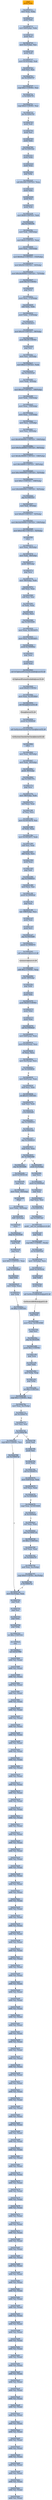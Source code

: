 digraph G {
node[shape=rectangle,style=filled,fillcolor=lightsteelblue,color=lightsteelblue]
bgcolor="transparent"
a0x1000471bpushl_ebp[label="start\npushl %ebp",color="lightgrey",fillcolor="orange"];
a0x1000471cmovl_esp_ebp[label="0x1000471c\nmovl %esp, %ebp"];
a0x1000471epushl_ebx[label="0x1000471e\npushl %ebx"];
a0x1000471fmovl_0x8ebp__ebx[label="0x1000471f\nmovl 0x8(%ebp), %ebx"];
a0x10004722pushl_esi[label="0x10004722\npushl %esi"];
a0x10004723movl_0xcebp__esi[label="0x10004723\nmovl 0xc(%ebp), %esi"];
a0x10004726pushl_edi[label="0x10004726\npushl %edi"];
a0x10004727movl_0x10ebp__edi[label="0x10004727\nmovl 0x10(%ebp), %edi"];
a0x1000472atestl_esi_esi[label="0x1000472a\ntestl %esi, %esi"];
a0x1000472cjne_0x10004737[label="0x1000472c\njne 0x10004737"];
a0x10004737cmpl_0x1UINT8_esi[label="0x10004737\ncmpl $0x1<UINT8>, %esi"];
a0x1000473aje_0x10004741[label="0x1000473a\nje 0x10004741"];
a0x1000473ccmpl_0x2UINT8_esi[label="0x1000473c\ncmpl $0x2<UINT8>, %esi"];
a0x1000473fjne_0x10004763[label="0x1000473f\njne 0x10004763"];
a0x10004763pushl_edi[label="0x10004763\npushl %edi"];
a0x10004764pushl_esi[label="0x10004764\npushl %esi"];
a0x10004765pushl_ebx[label="0x10004765\npushl %ebx"];
a0x10004766call_0x10001b2c[label="0x10004766\ncall 0x10001b2c"];
a0x10001b2cpushl_ebp[label="0x10001b2c\npushl %ebp"];
a0x10001b2dpushl_esp[label="0x10001b2d\npushl %esp"];
a0x10001b2epopl_ebp[label="0x10001b2e\npopl %ebp"];
a0x10001b2fsubl_0x3d4UINT32_esp[label="0x10001b2f\nsubl $0x3d4<UINT32>, %esp"];
a0x10001b35pushl_ebx[label="0x10001b35\npushl %ebx"];
a0x10001b36pushl_esi[label="0x10001b36\npushl %esi"];
a0x10001b37pushl_edi[label="0x10001b37\npushl %edi"];
a0x10001b38movl_0x8UINT32_edi[label="0x10001b38\nmovl $0x8<UINT32>, %edi"];
a0x10001b3djmp_0x100025fe[label="0x10001b3d\njmp 0x100025fe"];
a0x100025femovl_edi__148ebp_[label="0x100025fe\nmovl %edi, -148(%ebp)"];
a0x10002604movl_0x4UINT32_eax[label="0x10002604\nmovl $0x4<UINT32>, %eax"];
a0x10002609movl_eax__140ebp_[label="0x10002609\nmovl %eax, -140(%ebp)"];
a0x1000260fmovl_0x9ea2UINT32__152ebp_[label="0x1000260f\nmovl $0x9ea2<UINT32>, -152(%ebp)"];
a0x10002619movl_0x54UINT32__16ebp_[label="0x10002619\nmovl $0x54<UINT32>, -16(%ebp)"];
a0x10002620movl_0x2dc00000UINT32__72ebp_[label="0x10002620\nmovl $0x2dc00000<UINT32>, -72(%ebp)"];
a0x10002627pushl_0x10UINT8[label="0x10002627\npushl $0x10<UINT8>"];
a0x10002629popl_ecx[label="0x10002629\npopl %ecx"];
a0x1000262amovl_ecx__172ebp_[label="0x1000262a\nmovl %ecx, -172(%ebp)"];
a0x10002630subl_ebx_ebx[label="0x10002630\nsubl %ebx, %ebx"];
a0x10002632movl_ebx__116ebp_[label="0x10002632\nmovl %ebx, -116(%ebp)"];
a0x10002635jmp_0x1001627c[label="0x10002635\njmp 0x1001627c"];
a0x10003eb4movl_0x16UINT32__36ebp_[label="0x10003eb4\nmovl $0x16<UINT32>, -36(%ebp)"];
a0x10003ebbpushl_0x28UINT8[label="0x10003ebb\npushl $0x28<UINT8>"];
a0x10003ebdpopl_esi[label="0x10003ebd\npopl %esi"];
a0x10003ebemovl_esi__24ebp_[label="0x10003ebe\nmovl %esi, -24(%ebp)"];
a0x10003ec1movl_0x2UINT32_edx[label="0x10003ec1\nmovl $0x2<UINT32>, %edx"];
a0x10003ec6jmp_0x100161b0[label="0x10003ec6\njmp 0x100161b0"];
a0x10002d92movl_edx__4ebp_[label="0x10002d92\nmovl %edx, -4(%ebp)"];
a0x10002d95movl_0xcdUINT32__160ebp_[label="0x10002d95\nmovl $0xcd<UINT32>, -160(%ebp)"];
a0x10002d9fmovl_edx__144ebp_[label="0x10002d9f\nmovl %edx, -144(%ebp)"];
a0x10002da5movl_eax__156ebp_[label="0x10002da5\nmovl %eax, -156(%ebp)"];
a0x10002dabmovl_eax__124ebp_[label="0x10002dab\nmovl %eax, -124(%ebp)"];
a0x10002daemovl_ecx__12ebp_[label="0x10002dae\nmovl %ecx, -12(%ebp)"];
a0x10002db1movl_esi__20ebp_[label="0x10002db1\nmovl %esi, -20(%ebp)"];
a0x10002db4movl_0x46560000UINT32__164ebp_[label="0x10002db4\nmovl $0x46560000<UINT32>, -164(%ebp)"];
a0x10002dbemovl_0x5ecd0000UINT32__84ebp_[label="0x10002dbe\nmovl $0x5ecd0000<UINT32>, -84(%ebp)"];
a0x10002dc5movl_0x4bc90000UINT32__108ebp_[label="0x10002dc5\nmovl $0x4bc90000<UINT32>, -108(%ebp)"];
a0x10002dccmovl_0x3d090UINT32__28ebp_[label="0x10002dcc\nmovl $0x3d090<UINT32>, -28(%ebp)"];
a0x10002dd3movl_0x10640000UINT32__52ebp_[label="0x10002dd3\nmovl $0x10640000<UINT32>, -52(%ebp)"];
a0x10002ddamovl_0x1UINT32__168ebp_[label="0x10002dda\nmovl $0x1<UINT32>, -168(%ebp)"];
a0x10002de4movl_0x44f00000UINT32__92ebp_[label="0x10002de4\nmovl $0x44f00000<UINT32>, -92(%ebp)"];
a0x10002debjmp_0x10003557[label="0x10002deb\njmp 0x10003557"];
a0x10003557movl_edi__8ebp_[label="0x10003557\nmovl %edi, -8(%ebp)"];
a0x1000355amovl_0x20UINT32__32ebp_[label="0x1000355a\nmovl $0x20<UINT32>, -32(%ebp)"];
a0x10003561movl_0x5d250000UINT32__100ebp_[label="0x10003561\nmovl $0x5d250000<UINT32>, -100(%ebp)"];
a0x10003568movl_0x219bUINT32__52ebp_[label="0x10003568\nmovl $0x219b<UINT32>, -52(%ebp)"];
a0x1000356frdtsc_[label="0x1000356f\nrdtsc "];
a0x10003571movl_eax__80ebp_[label="0x10003571\nmovl %eax, -80(%ebp)"];
a0x10003574movl_edx__68ebp_[label="0x10003574\nmovl %edx, -68(%ebp)"];
a0x10003577pushl__68ebp_[label="0x10003577\npushl -68(%ebp)"];
a0x1000357apopl_ecx[label="0x1000357a\npopl %ecx"];
a0x1000357bmovl__80ebp__edx[label="0x1000357b\nmovl -80(%ebp), %edx"];
a0x1000357esubl_eax_eax[label="0x1000357e\nsubl %eax, %eax"];
a0x10003580subl_esi_esi[label="0x10003580\nsubl %esi, %esi"];
a0x10003582orl_edx_eax[label="0x10003582\norl %edx, %eax"];
a0x10003584orl_esi_ecx[label="0x10003584\norl %esi, %ecx"];
a0x10003586jmp_0x10016294[label="0x10003586\njmp 0x10016294"];
a0x10003930movl_eax_0x10016478[label="0x10003930\nmovl %eax, 0x10016478"];
a0x10003935movl_ecx_0x1001647c[label="0x10003935\nmovl %ecx, 0x1001647c"];
a0x1000393bpushl_0x100060ec[label="0x1000393b\npushl 0x100060ec"];
a0x10003941popl_eax[label="0x10003941\npopl %eax"];
a0x10003942pushl_eax[label="0x10003942\npushl %eax"];
a0x10003943call_IsClipboardFormatAvailable_user32_dll[label="0x10003943\ncall IsClipboardFormatAvailable@user32.dll"];
IsClipboardFormatAvailable_user32_dll[label="IsClipboardFormatAvailable@user32.dll",color="lightgrey",fillcolor="lightgrey"];
a0x10003949pushl_0x65UINT8[label="0x10003949\npushl $0x65<UINT8>"];
a0x1000394bmovl_eax_0x100166e0[label="0x1000394b\nmovl %eax, 0x100166e0"];
a0x10003950call_Sleep_kernel32_dll[label="0x10003950\ncall Sleep@kernel32.dll"];
Sleep_kernel32_dll[label="Sleep@kernel32.dll",color="lightgrey",fillcolor="lightgrey"];
a0x10003956pushl_0x10006040[label="0x10003956\npushl 0x10006040"];
a0x1000395ccall_GetSystemTimeAsFileTime_kernel32_dll[label="0x1000395c\ncall GetSystemTimeAsFileTime@kernel32.dll"];
GetSystemTimeAsFileTime_kernel32_dll[label="GetSystemTimeAsFileTime@kernel32.dll",color="lightgrey",fillcolor="lightgrey"];
a0x10003962rdtsc_[label="0x10003962\nrdtsc "];
a0x10003964movl_eax__68ebp_[label="0x10003964\nmovl %eax, -68(%ebp)"];
a0x10003967movl_edx__80ebp_[label="0x10003967\nmovl %edx, -80(%ebp)"];
a0x1000396apushl__80ebp_[label="0x1000396a\npushl -80(%ebp)"];
a0x1000396djmp_0x1000137a[label="0x1000396d\njmp 0x1000137a"];
a0x1000137apopl_ecx[label="0x1000137a\npopl %ecx"];
a0x1000137bmovl__68ebp__edx[label="0x1000137b\nmovl -68(%ebp), %edx"];
a0x1000137exorl_eax_eax[label="0x1000137e\nxorl %eax, %eax"];
a0x10001380orl_esi_ecx[label="0x10001380\norl %esi, %ecx"];
a0x10001382movl_0x10016478_esi[label="0x10001382\nmovl 0x10016478, %esi"];
a0x10001388orl_edx_eax[label="0x10001388\norl %edx, %eax"];
a0x1000138amovl_0x1001647c_edx[label="0x1000138a\nmovl 0x1001647c, %edx"];
a0x10001390subl_esi_eax[label="0x10001390\nsubl %esi, %eax"];
a0x10001392sbbl_edx_ecx[label="0x10001392\nsbbl %edx, %ecx"];
a0x10001394pushl_eax[label="0x10001394\npushl %eax"];
a0x10001395popl_edi[label="0x10001395\npopl %edi"];
a0x10001396jmp_0x10006010[label="0x10001396\njmp 0x10006010"];
a0x10001c96movl_ecx_esi[label="0x10001c96\nmovl %ecx, %esi"];
a0x10001c98pushl_0x100060a4[label="0x10001c98\npushl 0x100060a4"];
a0x10001c9epopl_eax[label="0x10001c9e\npopl %eax"];
a0x10001c9fleal__508ebp__ecx[label="0x10001c9f\nleal -508(%ebp), %ecx"];
a0x10001ca5pushl_eax[label="0x10001ca5\npushl %eax"];
a0x10001ca6pushl_ecx[label="0x10001ca6\npushl %ecx"];
a0x10001ca7jmp_0x10016260[label="0x10001ca7\njmp 0x10016260"];
a0x1000225cpushl_0x10006074[label="0x1000225c\npushl 0x10006074"];
a0x10002262call_memmove_msvcrt_dll[label="0x10002262\ncall memmove@msvcrt.dll"];
memmove_msvcrt_dll[label="memmove@msvcrt.dll",color="lightgrey",fillcolor="lightgrey"];
a0x10002268addl_0xcUINT8_esp[label="0x10002268\naddl $0xc<UINT8>, %esp"];
a0x1000226bpushl__28ebp_[label="0x1000226b\npushl -28(%ebp)"];
a0x1000226epopl_edx[label="0x1000226e\npopl %edx"];
a0x1000226fpushl_ebx[label="0x1000226f\npushl %ebx"];
a0x10002270pushl_0x65UINT8[label="0x10002270\npushl $0x65<UINT8>"];
a0x10002272pushl_ebx[label="0x10002272\npushl %ebx"];
a0x10002273pushl_edx[label="0x10002273\npushl %edx"];
a0x10002274call_0x10004620[label="0x10002274\ncall 0x10004620"];
a0x10004620movl_0x8esp__eax[label="0x10004620\nmovl 0x8(%esp), %eax"];
a0x10004624movl_0x10esp__ecx[label="0x10004624\nmovl 0x10(%esp), %ecx"];
a0x10004628orl_eax_ecx[label="0x10004628\norl %eax, %ecx"];
a0x1000462amovl_0xcesp__ecx[label="0x1000462a\nmovl 0xc(%esp), %ecx"];
a0x1000462ejne_0x10004639[label="0x1000462e\njne 0x10004639"];
a0x10004630movl_0x4esp__eax[label="0x10004630\nmovl 0x4(%esp), %eax"];
a0x10004634mull_ecx_eax[label="0x10004634\nmull %ecx, %eax"];
a0x10004636ret_0x10UINT16[label="0x10004636\nret $0x10<UINT16>"];
a0x10002279cmpl_esi_edx[label="0x10002279\ncmpl %esi, %edx"];
a0x1000227bjl_0x10002499[label="0x1000227b\njl 0x10002499"];
a0x10002281jmp_0x10006014[label="0x10002281\njmp 0x10006014"];
a0x10001501jg_0x10003e8e[label="0x10001501\njg 0x10003e8e"];
a0x10001507jmp_0x10006018[label="0x10001507\njmp 0x10006018"];
a0x10001813cmpl_edi_eax[label="0x10001813\ncmpl %edi, %eax"];
a0x10001815jbe_0x10002499[label="0x10001815\njbe 0x10002499"];
a0x1000181bjmp_0x10016284[label="0x1000181b\njmp 0x10016284"];
a0x10002499pushl_0xcebp_[label="0x10002499\npushl 0xc(%ebp)"];
a0x1000249cpopl_ecx[label="0x1000249c\npopl %ecx"];
a0x1000249dpushl_0x100060a8[label="0x1000249d\npushl 0x100060a8"];
a0x100024a3popl_eax[label="0x100024a3\npopl %eax"];
a0x100024a4cmpl_eax_ecx[label="0x100024a4\ncmpl %eax, %ecx"];
a0x100024a6je_0x10001d7b[label="0x100024a6\nje 0x10001d7b"];
a0x100024acjmp_0x10001ab1[label="0x100024ac\njmp 0x10001ab1"];
a0x10001ab1pushl___mb_cur_max_msvcrt_dll[label="0x10001ab1\npushl __mb_cur_max@msvcrt.dll"];
a0x10001ab7popl_edx[label="0x10001ab7\npopl %edx"];
a0x10001ab8cmpl_0x1UINT8_edx_[label="0x10001ab8\ncmpl $0x1<UINT8>, (%edx)"];
a0x10001abbjle_0x100033a4[label="0x10001abb\njle 0x100033a4"];
a0x100033a4movl__32ebp__ecx[label="0x100033a4\nmovl -32(%ebp), %ecx"];
a0x100033a7pushl_0x1001614c[label="0x100033a7\npushl 0x1001614c"];
a0x100033adpopl_edx[label="0x100033ad\npopl %edx"];
a0x100033aepushl_edx[label="0x100033ae\npushl %edx"];
a0x100033afcall_GetStretchBltMode_gdi32_dll[label="0x100033af\ncall GetStretchBltMode@gdi32.dll"];
GetStretchBltMode_gdi32_dll[label="GetStretchBltMode@gdi32.dll",color="lightgrey",fillcolor="lightgrey"];
a0x100033b5popl_edi[label="0x100033b5\npopl %edi"];
a0x100033b6movl_eax_0x10016580[label="0x100033b6\nmovl %eax, 0x10016580"];
a0x100033bbpopl_esi[label="0x100033bb\npopl %esi"];
a0x100033bcjmp_0x10016304[label="0x100033bc\njmp 0x10016304"];
a0x10001e06pushl_0x1UINT8[label="0x10001e06\npushl $0x1<UINT8>"];
a0x10001e08popl_eax[label="0x10001e08\npopl %eax"];
a0x10001e09popl_ebx[label="0x10001e09\npopl %ebx"];
a0x10001e0amovl_ebp_esp[label="0x10001e0a\nmovl %ebp, %esp"];
a0x10001e0cpopl_ebp[label="0x10001e0c\npopl %ebp"];
a0x10001e0dret_0xcUINT16[label="0x10001e0d\nret $0xc<UINT16>"];
a0x1000476bcmpl_0x1UINT8_esi[label="0x1000476b\ncmpl $0x1<UINT8>, %esi"];
a0x1000476emovl_eax_0xcebp_[label="0x1000476e\nmovl %eax, 0xc(%ebp)"];
a0x10004771jne_0x1000477f[label="0x10004771\njne 0x1000477f"];
a0x1000477ftestl_esi_esi[label="0x1000477f\ntestl %esi, %esi"];
a0x10004781je_0x10004788[label="0x10004781\nje 0x10004788"];
a0x10004783cmpl_0x3UINT8_esi[label="0x10004783\ncmpl $0x3<UINT8>, %esi"];
a0x10004786jne_0x100047ae[label="0x10004786\njne 0x100047ae"];
a0x100047aemovl_0xcebp__eax[label="0x100047ae\nmovl 0xc(%ebp), %eax"];
a0x100047b1popl_edi[label="0x100047b1\npopl %edi"];
a0x100047b2popl_esi[label="0x100047b2\npopl %esi"];
a0x100047b3popl_ebx[label="0x100047b3\npopl %ebx"];
a0x100047b4popl_ebp[label="0x100047b4\npopl %ebp"];
a0x100047b5ret_0xcUINT16[label="0x100047b5\nret $0xc<UINT16>"];
a0x7c8000c0nop_[label="0x7c8000c0\nnop "];
a0x7c8000c1call_0x63d7f9f4[label="0x7c8000c1\ncall 0x63d7f9f4"];
a0x63d7f9f4addb_al_eax_[label="0x63d7f9f4\naddb %al, (%eax)"];
a0x63d7f9f6addb_al_eax_[label="0x63d7f9f6\naddb %al, (%eax)"];
a0x63d7f9f8addb_al_eax_[label="0x63d7f9f8\naddb %al, (%eax)"];
a0x63d7f9faaddb_al_eax_[label="0x63d7f9fa\naddb %al, (%eax)"];
a0x63d7f9fcaddb_al_eax_[label="0x63d7f9fc\naddb %al, (%eax)"];
a0x63d7f9feaddb_al_eax_[label="0x63d7f9fe\naddb %al, (%eax)"];
a0x63d7fa00addb_al_eax_[label="0x63d7fa00\naddb %al, (%eax)"];
a0x63d7fa02addb_al_eax_[label="0x63d7fa02\naddb %al, (%eax)"];
a0x63d7fa04addb_al_eax_[label="0x63d7fa04\naddb %al, (%eax)"];
a0x63d7fa06addb_al_eax_[label="0x63d7fa06\naddb %al, (%eax)"];
a0x63d7fa08addb_al_eax_[label="0x63d7fa08\naddb %al, (%eax)"];
a0x63d7fa0aaddb_al_eax_[label="0x63d7fa0a\naddb %al, (%eax)"];
a0x63d7fa0caddb_al_eax_[label="0x63d7fa0c\naddb %al, (%eax)"];
a0x63d7fa0eaddb_al_eax_[label="0x63d7fa0e\naddb %al, (%eax)"];
a0x63d7fa10addb_al_eax_[label="0x63d7fa10\naddb %al, (%eax)"];
a0x63d7fa12addb_al_eax_[label="0x63d7fa12\naddb %al, (%eax)"];
a0x63d7fa14addb_al_eax_[label="0x63d7fa14\naddb %al, (%eax)"];
a0x63d7fa16addb_al_eax_[label="0x63d7fa16\naddb %al, (%eax)"];
a0x63d7fa18addb_al_eax_[label="0x63d7fa18\naddb %al, (%eax)"];
a0x63d7fa1aaddb_al_eax_[label="0x63d7fa1a\naddb %al, (%eax)"];
a0x63d7fa1caddb_al_eax_[label="0x63d7fa1c\naddb %al, (%eax)"];
a0x63d7fa1eaddb_al_eax_[label="0x63d7fa1e\naddb %al, (%eax)"];
a0x63d7fa20addb_al_eax_[label="0x63d7fa20\naddb %al, (%eax)"];
a0x63d7fa22addb_al_eax_[label="0x63d7fa22\naddb %al, (%eax)"];
a0x63d7fa24addb_al_eax_[label="0x63d7fa24\naddb %al, (%eax)"];
a0x63d7fa26addb_al_eax_[label="0x63d7fa26\naddb %al, (%eax)"];
a0x63d7fa28addb_al_eax_[label="0x63d7fa28\naddb %al, (%eax)"];
a0x63d7fa2aaddb_al_eax_[label="0x63d7fa2a\naddb %al, (%eax)"];
a0x63d7fa2caddb_al_eax_[label="0x63d7fa2c\naddb %al, (%eax)"];
a0x63d7fa2eaddb_al_eax_[label="0x63d7fa2e\naddb %al, (%eax)"];
a0x63d7fa30addb_al_eax_[label="0x63d7fa30\naddb %al, (%eax)"];
a0x63d7fa32addb_al_eax_[label="0x63d7fa32\naddb %al, (%eax)"];
a0x63d7fa34addb_al_eax_[label="0x63d7fa34\naddb %al, (%eax)"];
a0x63d7fa36addb_al_eax_[label="0x63d7fa36\naddb %al, (%eax)"];
a0x63d7fa38addb_al_eax_[label="0x63d7fa38\naddb %al, (%eax)"];
a0x63d7fa3aaddb_al_eax_[label="0x63d7fa3a\naddb %al, (%eax)"];
a0x63d7fa3caddb_al_eax_[label="0x63d7fa3c\naddb %al, (%eax)"];
a0x63d7fa3eaddb_al_eax_[label="0x63d7fa3e\naddb %al, (%eax)"];
a0x63d7fa40addb_al_eax_[label="0x63d7fa40\naddb %al, (%eax)"];
a0x63d7fa42addb_al_eax_[label="0x63d7fa42\naddb %al, (%eax)"];
a0x63d7fa44addb_al_eax_[label="0x63d7fa44\naddb %al, (%eax)"];
a0x63d7fa46addb_al_eax_[label="0x63d7fa46\naddb %al, (%eax)"];
a0x63d7fa48addb_al_eax_[label="0x63d7fa48\naddb %al, (%eax)"];
a0x63d7fa4aaddb_al_eax_[label="0x63d7fa4a\naddb %al, (%eax)"];
a0x63d7fa4caddb_al_eax_[label="0x63d7fa4c\naddb %al, (%eax)"];
a0x63d7fa4eaddb_al_eax_[label="0x63d7fa4e\naddb %al, (%eax)"];
a0x63d7fa50addb_al_eax_[label="0x63d7fa50\naddb %al, (%eax)"];
a0x63d7fa52addb_al_eax_[label="0x63d7fa52\naddb %al, (%eax)"];
a0x63d7fa54addb_al_eax_[label="0x63d7fa54\naddb %al, (%eax)"];
a0x63d7fa56addb_al_eax_[label="0x63d7fa56\naddb %al, (%eax)"];
a0x63d7fa58addb_al_eax_[label="0x63d7fa58\naddb %al, (%eax)"];
a0x63d7fa5aaddb_al_eax_[label="0x63d7fa5a\naddb %al, (%eax)"];
a0x63d7fa5caddb_al_eax_[label="0x63d7fa5c\naddb %al, (%eax)"];
a0x63d7fa5eaddb_al_eax_[label="0x63d7fa5e\naddb %al, (%eax)"];
a0x63d7fa60addb_al_eax_[label="0x63d7fa60\naddb %al, (%eax)"];
a0x63d7fa62addb_al_eax_[label="0x63d7fa62\naddb %al, (%eax)"];
a0x63d7fa64addb_al_eax_[label="0x63d7fa64\naddb %al, (%eax)"];
a0x63d7fa66addb_al_eax_[label="0x63d7fa66\naddb %al, (%eax)"];
a0x63d7fa68addb_al_eax_[label="0x63d7fa68\naddb %al, (%eax)"];
a0x63d7fa6aaddb_al_eax_[label="0x63d7fa6a\naddb %al, (%eax)"];
a0x63d7fa6caddb_al_eax_[label="0x63d7fa6c\naddb %al, (%eax)"];
a0x63d7fa6eaddb_al_eax_[label="0x63d7fa6e\naddb %al, (%eax)"];
a0x63d7fa70addb_al_eax_[label="0x63d7fa70\naddb %al, (%eax)"];
a0x63d7fa72addb_al_eax_[label="0x63d7fa72\naddb %al, (%eax)"];
a0x63d7fa74addb_al_eax_[label="0x63d7fa74\naddb %al, (%eax)"];
a0x63d7fa76addb_al_eax_[label="0x63d7fa76\naddb %al, (%eax)"];
a0x63d7fa78addb_al_eax_[label="0x63d7fa78\naddb %al, (%eax)"];
a0x63d7fa7aaddb_al_eax_[label="0x63d7fa7a\naddb %al, (%eax)"];
a0x63d7fa7caddb_al_eax_[label="0x63d7fa7c\naddb %al, (%eax)"];
a0x63d7fa7eaddb_al_eax_[label="0x63d7fa7e\naddb %al, (%eax)"];
a0x63d7fa80addb_al_eax_[label="0x63d7fa80\naddb %al, (%eax)"];
a0x63d7fa82addb_al_eax_[label="0x63d7fa82\naddb %al, (%eax)"];
a0x63d7fa84addb_al_eax_[label="0x63d7fa84\naddb %al, (%eax)"];
a0x63d7fa86addb_al_eax_[label="0x63d7fa86\naddb %al, (%eax)"];
a0x63d7fa88addb_al_eax_[label="0x63d7fa88\naddb %al, (%eax)"];
a0x63d7fa8aaddb_al_eax_[label="0x63d7fa8a\naddb %al, (%eax)"];
a0x63d7fa8caddb_al_eax_[label="0x63d7fa8c\naddb %al, (%eax)"];
a0x63d7fa8eaddb_al_eax_[label="0x63d7fa8e\naddb %al, (%eax)"];
a0x63d7fa90addb_al_eax_[label="0x63d7fa90\naddb %al, (%eax)"];
a0x63d7fa92addb_al_eax_[label="0x63d7fa92\naddb %al, (%eax)"];
a0x63d7fa94addb_al_eax_[label="0x63d7fa94\naddb %al, (%eax)"];
a0x63d7fa96addb_al_eax_[label="0x63d7fa96\naddb %al, (%eax)"];
a0x63d7fa98addb_al_eax_[label="0x63d7fa98\naddb %al, (%eax)"];
a0x63d7fa9aaddb_al_eax_[label="0x63d7fa9a\naddb %al, (%eax)"];
a0x63d7fa9caddb_al_eax_[label="0x63d7fa9c\naddb %al, (%eax)"];
a0x63d7fa9eaddb_al_eax_[label="0x63d7fa9e\naddb %al, (%eax)"];
a0x63d7faa0addb_al_eax_[label="0x63d7faa0\naddb %al, (%eax)"];
a0x63d7faa2addb_al_eax_[label="0x63d7faa2\naddb %al, (%eax)"];
a0x63d7faa4addb_al_eax_[label="0x63d7faa4\naddb %al, (%eax)"];
a0x63d7faa6addb_al_eax_[label="0x63d7faa6\naddb %al, (%eax)"];
a0x63d7faa8addb_al_eax_[label="0x63d7faa8\naddb %al, (%eax)"];
a0x63d7faaaaddb_al_eax_[label="0x63d7faaa\naddb %al, (%eax)"];
a0x63d7faacaddb_al_eax_[label="0x63d7faac\naddb %al, (%eax)"];
a0x63d7faaeaddb_al_eax_[label="0x63d7faae\naddb %al, (%eax)"];
a0x63d7fab0addb_al_eax_[label="0x63d7fab0\naddb %al, (%eax)"];
a0x63d7fab2addb_al_eax_[label="0x63d7fab2\naddb %al, (%eax)"];
a0x63d7fab4addb_al_eax_[label="0x63d7fab4\naddb %al, (%eax)"];
a0x63d7fab6addb_al_eax_[label="0x63d7fab6\naddb %al, (%eax)"];
a0x63d7fab8addb_al_eax_[label="0x63d7fab8\naddb %al, (%eax)"];
a0x63d7fabaaddb_al_eax_[label="0x63d7faba\naddb %al, (%eax)"];
a0x63d7fabcaddb_al_eax_[label="0x63d7fabc\naddb %al, (%eax)"];
a0x63d7fabeaddb_al_eax_[label="0x63d7fabe\naddb %al, (%eax)"];
a0x10003e8epushl_0x10016118[label="0x10003e8e\npushl 0x10016118"];
a0x10003e94popl_eax[label="0x10003e94\npopl %eax"];
a0x10003e95movl_eax__64ebp_[label="0x10003e95\nmovl %eax, -64(%ebp)"];
a0x10003e98fldlg2_[label="0x10003e98\nfldlg2 "];
a0x10003e9amovl_ebx__60ebp_[label="0x10003e9a\nmovl %ebx, -60(%ebp)"];
a0x10003e9dfildll__64ebp_[label="0x10003e9d\nfildll -64(%ebp)"];
a0x10003ea0fyl2x_[label="0x10003ea0\nfyl2x "];
a0x10003ea2fstpl_0x100165d0[label="0x10003ea2\nfstpl 0x100165d0"];
a0x10003ea8popl_edi[label="0x10003ea8\npopl %edi"];
a0x10003ea9popl_esi[label="0x10003ea9\npopl %esi"];
a0x10003eaamovl_0x1UINT32_eax[label="0x10003eaa\nmovl $0x1<UINT32>, %eax"];
a0x10003eafjmp_0x100020c8[label="0x10003eaf\njmp 0x100020c8"];
a0x100020c8popl_ebx[label="0x100020c8\npopl %ebx"];
a0x100020c9movl_ebp_esp[label="0x100020c9\nmovl %ebp, %esp"];
a0x100020cbpopl_ebp[label="0x100020cb\npopl %ebp"];
a0x100020ccret_0xcUINT16[label="0x100020cc\nret $0xc<UINT16>"];
a0x10004788pushl_edi[label="0x10004788\npushl %edi"];
a0x10004789pushl_esi[label="0x10004789\npushl %esi"];
a0x1000478apushl_ebx[label="0x1000478a\npushl %ebx"];
a0x1000478bcall_0x10004670[label="0x1000478b\ncall 0x10004670"];
a0x10004670movl_0x8esp__eax[label="0x10004670\nmovl 0x8(%esp), %eax"];
a0x10004674testl_eax_eax[label="0x10004674\ntestl %eax, %eax"];
a0x10004676jne_0x10004686[label="0x10004676\njne 0x10004686"];
a0x10004678cmpl_eax_0x10016468[label="0x10004678\ncmpl %eax, 0x10016468"];
a0x1000467ejle_0x100046ae[label="0x1000467e\njle 0x100046ae"];
a0x100046aexorl_eax_eax[label="0x100046ae\nxorl %eax, %eax"];
a0x100046b0jmp_0x10004718[label="0x100046b0\njmp 0x10004718"];
a0x10004718ret_0xcUINT16[label="0x10004718\nret $0xc<UINT16>"];
a0x10004790testl_eax_eax[label="0x10004790\ntestl %eax, %eax"];
a0x10004792jne_0x10004797[label="0x10004792\njne 0x10004797"];
a0x10004794andl_eax_0xcebp_[label="0x10004794\nandl %eax, 0xc(%ebp)"];
a0x10004797cmpl_0x0UINT8_0xcebp_[label="0x10004797\ncmpl $0x0<UINT8>, 0xc(%ebp)"];
a0x1000479bje_0x100047ae[label="0x1000479b\nje 0x100047ae"];
a0x1000471bpushl_ebp -> a0x1000471cmovl_esp_ebp [color="#000000"];
a0x1000471cmovl_esp_ebp -> a0x1000471epushl_ebx [color="#000000"];
a0x1000471epushl_ebx -> a0x1000471fmovl_0x8ebp__ebx [color="#000000"];
a0x1000471fmovl_0x8ebp__ebx -> a0x10004722pushl_esi [color="#000000"];
a0x10004722pushl_esi -> a0x10004723movl_0xcebp__esi [color="#000000"];
a0x10004723movl_0xcebp__esi -> a0x10004726pushl_edi [color="#000000"];
a0x10004726pushl_edi -> a0x10004727movl_0x10ebp__edi [color="#000000"];
a0x10004727movl_0x10ebp__edi -> a0x1000472atestl_esi_esi [color="#000000"];
a0x1000472atestl_esi_esi -> a0x1000472cjne_0x10004737 [color="#000000"];
a0x1000472cjne_0x10004737 -> a0x10004737cmpl_0x1UINT8_esi [color="#000000",label="T"];
a0x10004737cmpl_0x1UINT8_esi -> a0x1000473aje_0x10004741 [color="#000000"];
a0x1000473aje_0x10004741 -> a0x1000473ccmpl_0x2UINT8_esi [color="#000000",label="F"];
a0x1000473ccmpl_0x2UINT8_esi -> a0x1000473fjne_0x10004763 [color="#000000"];
a0x1000473fjne_0x10004763 -> a0x10004763pushl_edi [color="#000000",label="T"];
a0x10004763pushl_edi -> a0x10004764pushl_esi [color="#000000"];
a0x10004764pushl_esi -> a0x10004765pushl_ebx [color="#000000"];
a0x10004765pushl_ebx -> a0x10004766call_0x10001b2c [color="#000000"];
a0x10004766call_0x10001b2c -> a0x10001b2cpushl_ebp [color="#000000"];
a0x10001b2cpushl_ebp -> a0x10001b2dpushl_esp [color="#000000"];
a0x10001b2dpushl_esp -> a0x10001b2epopl_ebp [color="#000000"];
a0x10001b2epopl_ebp -> a0x10001b2fsubl_0x3d4UINT32_esp [color="#000000"];
a0x10001b2fsubl_0x3d4UINT32_esp -> a0x10001b35pushl_ebx [color="#000000"];
a0x10001b35pushl_ebx -> a0x10001b36pushl_esi [color="#000000"];
a0x10001b36pushl_esi -> a0x10001b37pushl_edi [color="#000000"];
a0x10001b37pushl_edi -> a0x10001b38movl_0x8UINT32_edi [color="#000000"];
a0x10001b38movl_0x8UINT32_edi -> a0x10001b3djmp_0x100025fe [color="#000000"];
a0x10001b3djmp_0x100025fe -> a0x100025femovl_edi__148ebp_ [color="#000000"];
a0x100025femovl_edi__148ebp_ -> a0x10002604movl_0x4UINT32_eax [color="#000000"];
a0x10002604movl_0x4UINT32_eax -> a0x10002609movl_eax__140ebp_ [color="#000000"];
a0x10002609movl_eax__140ebp_ -> a0x1000260fmovl_0x9ea2UINT32__152ebp_ [color="#000000"];
a0x1000260fmovl_0x9ea2UINT32__152ebp_ -> a0x10002619movl_0x54UINT32__16ebp_ [color="#000000"];
a0x10002619movl_0x54UINT32__16ebp_ -> a0x10002620movl_0x2dc00000UINT32__72ebp_ [color="#000000"];
a0x10002620movl_0x2dc00000UINT32__72ebp_ -> a0x10002627pushl_0x10UINT8 [color="#000000"];
a0x10002627pushl_0x10UINT8 -> a0x10002629popl_ecx [color="#000000"];
a0x10002629popl_ecx -> a0x1000262amovl_ecx__172ebp_ [color="#000000"];
a0x1000262amovl_ecx__172ebp_ -> a0x10002630subl_ebx_ebx [color="#000000"];
a0x10002630subl_ebx_ebx -> a0x10002632movl_ebx__116ebp_ [color="#000000"];
a0x10002632movl_ebx__116ebp_ -> a0x10002635jmp_0x1001627c [color="#000000"];
a0x10002635jmp_0x1001627c -> a0x10003eb4movl_0x16UINT32__36ebp_ [color="#000000"];
a0x10003eb4movl_0x16UINT32__36ebp_ -> a0x10003ebbpushl_0x28UINT8 [color="#000000"];
a0x10003ebbpushl_0x28UINT8 -> a0x10003ebdpopl_esi [color="#000000"];
a0x10003ebdpopl_esi -> a0x10003ebemovl_esi__24ebp_ [color="#000000"];
a0x10003ebemovl_esi__24ebp_ -> a0x10003ec1movl_0x2UINT32_edx [color="#000000"];
a0x10003ec1movl_0x2UINT32_edx -> a0x10003ec6jmp_0x100161b0 [color="#000000"];
a0x10003ec6jmp_0x100161b0 -> a0x10002d92movl_edx__4ebp_ [color="#000000"];
a0x10002d92movl_edx__4ebp_ -> a0x10002d95movl_0xcdUINT32__160ebp_ [color="#000000"];
a0x10002d95movl_0xcdUINT32__160ebp_ -> a0x10002d9fmovl_edx__144ebp_ [color="#000000"];
a0x10002d9fmovl_edx__144ebp_ -> a0x10002da5movl_eax__156ebp_ [color="#000000"];
a0x10002da5movl_eax__156ebp_ -> a0x10002dabmovl_eax__124ebp_ [color="#000000"];
a0x10002dabmovl_eax__124ebp_ -> a0x10002daemovl_ecx__12ebp_ [color="#000000"];
a0x10002daemovl_ecx__12ebp_ -> a0x10002db1movl_esi__20ebp_ [color="#000000"];
a0x10002db1movl_esi__20ebp_ -> a0x10002db4movl_0x46560000UINT32__164ebp_ [color="#000000"];
a0x10002db4movl_0x46560000UINT32__164ebp_ -> a0x10002dbemovl_0x5ecd0000UINT32__84ebp_ [color="#000000"];
a0x10002dbemovl_0x5ecd0000UINT32__84ebp_ -> a0x10002dc5movl_0x4bc90000UINT32__108ebp_ [color="#000000"];
a0x10002dc5movl_0x4bc90000UINT32__108ebp_ -> a0x10002dccmovl_0x3d090UINT32__28ebp_ [color="#000000"];
a0x10002dccmovl_0x3d090UINT32__28ebp_ -> a0x10002dd3movl_0x10640000UINT32__52ebp_ [color="#000000"];
a0x10002dd3movl_0x10640000UINT32__52ebp_ -> a0x10002ddamovl_0x1UINT32__168ebp_ [color="#000000"];
a0x10002ddamovl_0x1UINT32__168ebp_ -> a0x10002de4movl_0x44f00000UINT32__92ebp_ [color="#000000"];
a0x10002de4movl_0x44f00000UINT32__92ebp_ -> a0x10002debjmp_0x10003557 [color="#000000"];
a0x10002debjmp_0x10003557 -> a0x10003557movl_edi__8ebp_ [color="#000000"];
a0x10003557movl_edi__8ebp_ -> a0x1000355amovl_0x20UINT32__32ebp_ [color="#000000"];
a0x1000355amovl_0x20UINT32__32ebp_ -> a0x10003561movl_0x5d250000UINT32__100ebp_ [color="#000000"];
a0x10003561movl_0x5d250000UINT32__100ebp_ -> a0x10003568movl_0x219bUINT32__52ebp_ [color="#000000"];
a0x10003568movl_0x219bUINT32__52ebp_ -> a0x1000356frdtsc_ [color="#000000"];
a0x1000356frdtsc_ -> a0x10003571movl_eax__80ebp_ [color="#000000"];
a0x10003571movl_eax__80ebp_ -> a0x10003574movl_edx__68ebp_ [color="#000000"];
a0x10003574movl_edx__68ebp_ -> a0x10003577pushl__68ebp_ [color="#000000"];
a0x10003577pushl__68ebp_ -> a0x1000357apopl_ecx [color="#000000"];
a0x1000357apopl_ecx -> a0x1000357bmovl__80ebp__edx [color="#000000"];
a0x1000357bmovl__80ebp__edx -> a0x1000357esubl_eax_eax [color="#000000"];
a0x1000357esubl_eax_eax -> a0x10003580subl_esi_esi [color="#000000"];
a0x10003580subl_esi_esi -> a0x10003582orl_edx_eax [color="#000000"];
a0x10003582orl_edx_eax -> a0x10003584orl_esi_ecx [color="#000000"];
a0x10003584orl_esi_ecx -> a0x10003586jmp_0x10016294 [color="#000000"];
a0x10003586jmp_0x10016294 -> a0x10003930movl_eax_0x10016478 [color="#000000"];
a0x10003930movl_eax_0x10016478 -> a0x10003935movl_ecx_0x1001647c [color="#000000"];
a0x10003935movl_ecx_0x1001647c -> a0x1000393bpushl_0x100060ec [color="#000000"];
a0x1000393bpushl_0x100060ec -> a0x10003941popl_eax [color="#000000"];
a0x10003941popl_eax -> a0x10003942pushl_eax [color="#000000"];
a0x10003942pushl_eax -> a0x10003943call_IsClipboardFormatAvailable_user32_dll [color="#000000"];
a0x10003943call_IsClipboardFormatAvailable_user32_dll -> IsClipboardFormatAvailable_user32_dll [color="#000000"];
IsClipboardFormatAvailable_user32_dll -> a0x10003949pushl_0x65UINT8 [color="#000000"];
a0x10003949pushl_0x65UINT8 -> a0x1000394bmovl_eax_0x100166e0 [color="#000000"];
a0x1000394bmovl_eax_0x100166e0 -> a0x10003950call_Sleep_kernel32_dll [color="#000000"];
a0x10003950call_Sleep_kernel32_dll -> Sleep_kernel32_dll [color="#000000"];
Sleep_kernel32_dll -> a0x10003956pushl_0x10006040 [color="#000000"];
a0x10003956pushl_0x10006040 -> a0x1000395ccall_GetSystemTimeAsFileTime_kernel32_dll [color="#000000"];
a0x1000395ccall_GetSystemTimeAsFileTime_kernel32_dll -> GetSystemTimeAsFileTime_kernel32_dll [color="#000000"];
GetSystemTimeAsFileTime_kernel32_dll -> a0x10003962rdtsc_ [color="#000000"];
a0x10003962rdtsc_ -> a0x10003964movl_eax__68ebp_ [color="#000000"];
a0x10003964movl_eax__68ebp_ -> a0x10003967movl_edx__80ebp_ [color="#000000"];
a0x10003967movl_edx__80ebp_ -> a0x1000396apushl__80ebp_ [color="#000000"];
a0x1000396apushl__80ebp_ -> a0x1000396djmp_0x1000137a [color="#000000"];
a0x1000396djmp_0x1000137a -> a0x1000137apopl_ecx [color="#000000"];
a0x1000137apopl_ecx -> a0x1000137bmovl__68ebp__edx [color="#000000"];
a0x1000137bmovl__68ebp__edx -> a0x1000137exorl_eax_eax [color="#000000"];
a0x1000137exorl_eax_eax -> a0x10001380orl_esi_ecx [color="#000000"];
a0x10001380orl_esi_ecx -> a0x10001382movl_0x10016478_esi [color="#000000"];
a0x10001382movl_0x10016478_esi -> a0x10001388orl_edx_eax [color="#000000"];
a0x10001388orl_edx_eax -> a0x1000138amovl_0x1001647c_edx [color="#000000"];
a0x1000138amovl_0x1001647c_edx -> a0x10001390subl_esi_eax [color="#000000"];
a0x10001390subl_esi_eax -> a0x10001392sbbl_edx_ecx [color="#000000"];
a0x10001392sbbl_edx_ecx -> a0x10001394pushl_eax [color="#000000"];
a0x10001394pushl_eax -> a0x10001395popl_edi [color="#000000"];
a0x10001395popl_edi -> a0x10001396jmp_0x10006010 [color="#000000"];
a0x10001396jmp_0x10006010 -> a0x10001c96movl_ecx_esi [color="#000000"];
a0x10001c96movl_ecx_esi -> a0x10001c98pushl_0x100060a4 [color="#000000"];
a0x10001c98pushl_0x100060a4 -> a0x10001c9epopl_eax [color="#000000"];
a0x10001c9epopl_eax -> a0x10001c9fleal__508ebp__ecx [color="#000000"];
a0x10001c9fleal__508ebp__ecx -> a0x10001ca5pushl_eax [color="#000000"];
a0x10001ca5pushl_eax -> a0x10001ca6pushl_ecx [color="#000000"];
a0x10001ca6pushl_ecx -> a0x10001ca7jmp_0x10016260 [color="#000000"];
a0x10001ca7jmp_0x10016260 -> a0x1000225cpushl_0x10006074 [color="#000000"];
a0x1000225cpushl_0x10006074 -> a0x10002262call_memmove_msvcrt_dll [color="#000000"];
a0x10002262call_memmove_msvcrt_dll -> memmove_msvcrt_dll [color="#000000"];
memmove_msvcrt_dll -> a0x10002268addl_0xcUINT8_esp [color="#000000"];
a0x10002268addl_0xcUINT8_esp -> a0x1000226bpushl__28ebp_ [color="#000000"];
a0x1000226bpushl__28ebp_ -> a0x1000226epopl_edx [color="#000000"];
a0x1000226epopl_edx -> a0x1000226fpushl_ebx [color="#000000"];
a0x1000226fpushl_ebx -> a0x10002270pushl_0x65UINT8 [color="#000000"];
a0x10002270pushl_0x65UINT8 -> a0x10002272pushl_ebx [color="#000000"];
a0x10002272pushl_ebx -> a0x10002273pushl_edx [color="#000000"];
a0x10002273pushl_edx -> a0x10002274call_0x10004620 [color="#000000"];
a0x10002274call_0x10004620 -> a0x10004620movl_0x8esp__eax [color="#000000"];
a0x10004620movl_0x8esp__eax -> a0x10004624movl_0x10esp__ecx [color="#000000"];
a0x10004624movl_0x10esp__ecx -> a0x10004628orl_eax_ecx [color="#000000"];
a0x10004628orl_eax_ecx -> a0x1000462amovl_0xcesp__ecx [color="#000000"];
a0x1000462amovl_0xcesp__ecx -> a0x1000462ejne_0x10004639 [color="#000000"];
a0x1000462ejne_0x10004639 -> a0x10004630movl_0x4esp__eax [color="#000000",label="F"];
a0x10004630movl_0x4esp__eax -> a0x10004634mull_ecx_eax [color="#000000"];
a0x10004634mull_ecx_eax -> a0x10004636ret_0x10UINT16 [color="#000000"];
a0x10004636ret_0x10UINT16 -> a0x10002279cmpl_esi_edx [color="#000000"];
a0x10002279cmpl_esi_edx -> a0x1000227bjl_0x10002499 [color="#000000"];
a0x1000227bjl_0x10002499 -> a0x10002281jmp_0x10006014 [color="#000000",label="F"];
a0x10002281jmp_0x10006014 -> a0x10001501jg_0x10003e8e [color="#000000"];
a0x10001501jg_0x10003e8e -> a0x10001507jmp_0x10006018 [color="#000000",label="F"];
a0x10001507jmp_0x10006018 -> a0x10001813cmpl_edi_eax [color="#000000"];
a0x10001813cmpl_edi_eax -> a0x10001815jbe_0x10002499 [color="#000000"];
a0x10001815jbe_0x10002499 -> a0x1000181bjmp_0x10016284 [color="#000000",label="F"];
a0x10001815jbe_0x10002499 -> a0x10002499pushl_0xcebp_ [color="#000000",label="T"];
a0x10002499pushl_0xcebp_ -> a0x1000249cpopl_ecx [color="#000000"];
a0x1000249cpopl_ecx -> a0x1000249dpushl_0x100060a8 [color="#000000"];
a0x1000249dpushl_0x100060a8 -> a0x100024a3popl_eax [color="#000000"];
a0x100024a3popl_eax -> a0x100024a4cmpl_eax_ecx [color="#000000"];
a0x100024a4cmpl_eax_ecx -> a0x100024a6je_0x10001d7b [color="#000000"];
a0x100024a6je_0x10001d7b -> a0x100024acjmp_0x10001ab1 [color="#000000",label="F"];
a0x100024acjmp_0x10001ab1 -> a0x10001ab1pushl___mb_cur_max_msvcrt_dll [color="#000000"];
a0x10001ab1pushl___mb_cur_max_msvcrt_dll -> a0x10001ab7popl_edx [color="#000000"];
a0x10001ab7popl_edx -> a0x10001ab8cmpl_0x1UINT8_edx_ [color="#000000"];
a0x10001ab8cmpl_0x1UINT8_edx_ -> a0x10001abbjle_0x100033a4 [color="#000000"];
a0x10001abbjle_0x100033a4 -> a0x100033a4movl__32ebp__ecx [color="#000000",label="T"];
a0x100033a4movl__32ebp__ecx -> a0x100033a7pushl_0x1001614c [color="#000000"];
a0x100033a7pushl_0x1001614c -> a0x100033adpopl_edx [color="#000000"];
a0x100033adpopl_edx -> a0x100033aepushl_edx [color="#000000"];
a0x100033aepushl_edx -> a0x100033afcall_GetStretchBltMode_gdi32_dll [color="#000000"];
a0x100033afcall_GetStretchBltMode_gdi32_dll -> GetStretchBltMode_gdi32_dll [color="#000000"];
GetStretchBltMode_gdi32_dll -> a0x100033b5popl_edi [color="#000000"];
a0x100033b5popl_edi -> a0x100033b6movl_eax_0x10016580 [color="#000000"];
a0x100033b6movl_eax_0x10016580 -> a0x100033bbpopl_esi [color="#000000"];
a0x100033bbpopl_esi -> a0x100033bcjmp_0x10016304 [color="#000000"];
a0x100033bcjmp_0x10016304 -> a0x10001e06pushl_0x1UINT8 [color="#000000"];
a0x10001e06pushl_0x1UINT8 -> a0x10001e08popl_eax [color="#000000"];
a0x10001e08popl_eax -> a0x10001e09popl_ebx [color="#000000"];
a0x10001e09popl_ebx -> a0x10001e0amovl_ebp_esp [color="#000000"];
a0x10001e0amovl_ebp_esp -> a0x10001e0cpopl_ebp [color="#000000"];
a0x10001e0cpopl_ebp -> a0x10001e0dret_0xcUINT16 [color="#000000"];
a0x10001e0dret_0xcUINT16 -> a0x1000476bcmpl_0x1UINT8_esi [color="#000000"];
a0x1000476bcmpl_0x1UINT8_esi -> a0x1000476emovl_eax_0xcebp_ [color="#000000"];
a0x1000476emovl_eax_0xcebp_ -> a0x10004771jne_0x1000477f [color="#000000"];
a0x10004771jne_0x1000477f -> a0x1000477ftestl_esi_esi [color="#000000",label="T"];
a0x1000477ftestl_esi_esi -> a0x10004781je_0x10004788 [color="#000000"];
a0x10004781je_0x10004788 -> a0x10004783cmpl_0x3UINT8_esi [color="#000000",label="F"];
a0x10004783cmpl_0x3UINT8_esi -> a0x10004786jne_0x100047ae [color="#000000"];
a0x10004786jne_0x100047ae -> a0x100047aemovl_0xcebp__eax [color="#000000",label="T"];
a0x100047aemovl_0xcebp__eax -> a0x100047b1popl_edi [color="#000000"];
a0x100047b1popl_edi -> a0x100047b2popl_esi [color="#000000"];
a0x100047b2popl_esi -> a0x100047b3popl_ebx [color="#000000"];
a0x100047b3popl_ebx -> a0x100047b4popl_ebp [color="#000000"];
a0x100047b4popl_ebp -> a0x100047b5ret_0xcUINT16 [color="#000000"];
a0x100047b5ret_0xcUINT16 -> a0x7c8000c0nop_ [color="#000000"];
a0x7c8000c0nop_ -> a0x7c8000c1call_0x63d7f9f4 [color="#000000"];
a0x7c8000c1call_0x63d7f9f4 -> a0x63d7f9f4addb_al_eax_ [color="#000000"];
a0x63d7f9f4addb_al_eax_ -> a0x63d7f9f6addb_al_eax_ [color="#000000"];
a0x63d7f9f6addb_al_eax_ -> a0x63d7f9f8addb_al_eax_ [color="#000000"];
a0x63d7f9f8addb_al_eax_ -> a0x63d7f9faaddb_al_eax_ [color="#000000"];
a0x63d7f9faaddb_al_eax_ -> a0x63d7f9fcaddb_al_eax_ [color="#000000"];
a0x63d7f9fcaddb_al_eax_ -> a0x63d7f9feaddb_al_eax_ [color="#000000"];
a0x63d7f9feaddb_al_eax_ -> a0x63d7fa00addb_al_eax_ [color="#000000"];
a0x63d7fa00addb_al_eax_ -> a0x63d7fa02addb_al_eax_ [color="#000000"];
a0x63d7fa02addb_al_eax_ -> a0x63d7fa04addb_al_eax_ [color="#000000"];
a0x63d7fa04addb_al_eax_ -> a0x63d7fa06addb_al_eax_ [color="#000000"];
a0x63d7fa06addb_al_eax_ -> a0x63d7fa08addb_al_eax_ [color="#000000"];
a0x63d7fa08addb_al_eax_ -> a0x63d7fa0aaddb_al_eax_ [color="#000000"];
a0x63d7fa0aaddb_al_eax_ -> a0x63d7fa0caddb_al_eax_ [color="#000000"];
a0x63d7fa0caddb_al_eax_ -> a0x63d7fa0eaddb_al_eax_ [color="#000000"];
a0x63d7fa0eaddb_al_eax_ -> a0x63d7fa10addb_al_eax_ [color="#000000"];
a0x63d7fa10addb_al_eax_ -> a0x63d7fa12addb_al_eax_ [color="#000000"];
a0x63d7fa12addb_al_eax_ -> a0x63d7fa14addb_al_eax_ [color="#000000"];
a0x63d7fa14addb_al_eax_ -> a0x63d7fa16addb_al_eax_ [color="#000000"];
a0x63d7fa16addb_al_eax_ -> a0x63d7fa18addb_al_eax_ [color="#000000"];
a0x63d7fa18addb_al_eax_ -> a0x63d7fa1aaddb_al_eax_ [color="#000000"];
a0x63d7fa1aaddb_al_eax_ -> a0x63d7fa1caddb_al_eax_ [color="#000000"];
a0x63d7fa1caddb_al_eax_ -> a0x63d7fa1eaddb_al_eax_ [color="#000000"];
a0x63d7fa1eaddb_al_eax_ -> a0x63d7fa20addb_al_eax_ [color="#000000"];
a0x63d7fa20addb_al_eax_ -> a0x63d7fa22addb_al_eax_ [color="#000000"];
a0x63d7fa22addb_al_eax_ -> a0x63d7fa24addb_al_eax_ [color="#000000"];
a0x63d7fa24addb_al_eax_ -> a0x63d7fa26addb_al_eax_ [color="#000000"];
a0x63d7fa26addb_al_eax_ -> a0x63d7fa28addb_al_eax_ [color="#000000"];
a0x63d7fa28addb_al_eax_ -> a0x63d7fa2aaddb_al_eax_ [color="#000000"];
a0x63d7fa2aaddb_al_eax_ -> a0x63d7fa2caddb_al_eax_ [color="#000000"];
a0x63d7fa2caddb_al_eax_ -> a0x63d7fa2eaddb_al_eax_ [color="#000000"];
a0x63d7fa2eaddb_al_eax_ -> a0x63d7fa30addb_al_eax_ [color="#000000"];
a0x63d7fa30addb_al_eax_ -> a0x63d7fa32addb_al_eax_ [color="#000000"];
a0x63d7fa32addb_al_eax_ -> a0x63d7fa34addb_al_eax_ [color="#000000"];
a0x63d7fa34addb_al_eax_ -> a0x63d7fa36addb_al_eax_ [color="#000000"];
a0x63d7fa36addb_al_eax_ -> a0x63d7fa38addb_al_eax_ [color="#000000"];
a0x63d7fa38addb_al_eax_ -> a0x63d7fa3aaddb_al_eax_ [color="#000000"];
a0x63d7fa3aaddb_al_eax_ -> a0x63d7fa3caddb_al_eax_ [color="#000000"];
a0x63d7fa3caddb_al_eax_ -> a0x63d7fa3eaddb_al_eax_ [color="#000000"];
a0x63d7fa3eaddb_al_eax_ -> a0x63d7fa40addb_al_eax_ [color="#000000"];
a0x63d7fa40addb_al_eax_ -> a0x63d7fa42addb_al_eax_ [color="#000000"];
a0x63d7fa42addb_al_eax_ -> a0x63d7fa44addb_al_eax_ [color="#000000"];
a0x63d7fa44addb_al_eax_ -> a0x63d7fa46addb_al_eax_ [color="#000000"];
a0x63d7fa46addb_al_eax_ -> a0x63d7fa48addb_al_eax_ [color="#000000"];
a0x63d7fa48addb_al_eax_ -> a0x63d7fa4aaddb_al_eax_ [color="#000000"];
a0x63d7fa4aaddb_al_eax_ -> a0x63d7fa4caddb_al_eax_ [color="#000000"];
a0x63d7fa4caddb_al_eax_ -> a0x63d7fa4eaddb_al_eax_ [color="#000000"];
a0x63d7fa4eaddb_al_eax_ -> a0x63d7fa50addb_al_eax_ [color="#000000"];
a0x63d7fa50addb_al_eax_ -> a0x63d7fa52addb_al_eax_ [color="#000000"];
a0x63d7fa52addb_al_eax_ -> a0x63d7fa54addb_al_eax_ [color="#000000"];
a0x63d7fa54addb_al_eax_ -> a0x63d7fa56addb_al_eax_ [color="#000000"];
a0x63d7fa56addb_al_eax_ -> a0x63d7fa58addb_al_eax_ [color="#000000"];
a0x63d7fa58addb_al_eax_ -> a0x63d7fa5aaddb_al_eax_ [color="#000000"];
a0x63d7fa5aaddb_al_eax_ -> a0x63d7fa5caddb_al_eax_ [color="#000000"];
a0x63d7fa5caddb_al_eax_ -> a0x63d7fa5eaddb_al_eax_ [color="#000000"];
a0x63d7fa5eaddb_al_eax_ -> a0x63d7fa60addb_al_eax_ [color="#000000"];
a0x63d7fa60addb_al_eax_ -> a0x63d7fa62addb_al_eax_ [color="#000000"];
a0x63d7fa62addb_al_eax_ -> a0x63d7fa64addb_al_eax_ [color="#000000"];
a0x63d7fa64addb_al_eax_ -> a0x63d7fa66addb_al_eax_ [color="#000000"];
a0x63d7fa66addb_al_eax_ -> a0x63d7fa68addb_al_eax_ [color="#000000"];
a0x63d7fa68addb_al_eax_ -> a0x63d7fa6aaddb_al_eax_ [color="#000000"];
a0x63d7fa6aaddb_al_eax_ -> a0x63d7fa6caddb_al_eax_ [color="#000000"];
a0x63d7fa6caddb_al_eax_ -> a0x63d7fa6eaddb_al_eax_ [color="#000000"];
a0x63d7fa6eaddb_al_eax_ -> a0x63d7fa70addb_al_eax_ [color="#000000"];
a0x63d7fa70addb_al_eax_ -> a0x63d7fa72addb_al_eax_ [color="#000000"];
a0x63d7fa72addb_al_eax_ -> a0x63d7fa74addb_al_eax_ [color="#000000"];
a0x63d7fa74addb_al_eax_ -> a0x63d7fa76addb_al_eax_ [color="#000000"];
a0x63d7fa76addb_al_eax_ -> a0x63d7fa78addb_al_eax_ [color="#000000"];
a0x63d7fa78addb_al_eax_ -> a0x63d7fa7aaddb_al_eax_ [color="#000000"];
a0x63d7fa7aaddb_al_eax_ -> a0x63d7fa7caddb_al_eax_ [color="#000000"];
a0x63d7fa7caddb_al_eax_ -> a0x63d7fa7eaddb_al_eax_ [color="#000000"];
a0x63d7fa7eaddb_al_eax_ -> a0x63d7fa80addb_al_eax_ [color="#000000"];
a0x63d7fa80addb_al_eax_ -> a0x63d7fa82addb_al_eax_ [color="#000000"];
a0x63d7fa82addb_al_eax_ -> a0x63d7fa84addb_al_eax_ [color="#000000"];
a0x63d7fa84addb_al_eax_ -> a0x63d7fa86addb_al_eax_ [color="#000000"];
a0x63d7fa86addb_al_eax_ -> a0x63d7fa88addb_al_eax_ [color="#000000"];
a0x63d7fa88addb_al_eax_ -> a0x63d7fa8aaddb_al_eax_ [color="#000000"];
a0x63d7fa8aaddb_al_eax_ -> a0x63d7fa8caddb_al_eax_ [color="#000000"];
a0x63d7fa8caddb_al_eax_ -> a0x63d7fa8eaddb_al_eax_ [color="#000000"];
a0x63d7fa8eaddb_al_eax_ -> a0x63d7fa90addb_al_eax_ [color="#000000"];
a0x63d7fa90addb_al_eax_ -> a0x63d7fa92addb_al_eax_ [color="#000000"];
a0x63d7fa92addb_al_eax_ -> a0x63d7fa94addb_al_eax_ [color="#000000"];
a0x63d7fa94addb_al_eax_ -> a0x63d7fa96addb_al_eax_ [color="#000000"];
a0x63d7fa96addb_al_eax_ -> a0x63d7fa98addb_al_eax_ [color="#000000"];
a0x63d7fa98addb_al_eax_ -> a0x63d7fa9aaddb_al_eax_ [color="#000000"];
a0x63d7fa9aaddb_al_eax_ -> a0x63d7fa9caddb_al_eax_ [color="#000000"];
a0x63d7fa9caddb_al_eax_ -> a0x63d7fa9eaddb_al_eax_ [color="#000000"];
a0x63d7fa9eaddb_al_eax_ -> a0x63d7faa0addb_al_eax_ [color="#000000"];
a0x63d7faa0addb_al_eax_ -> a0x63d7faa2addb_al_eax_ [color="#000000"];
a0x63d7faa2addb_al_eax_ -> a0x63d7faa4addb_al_eax_ [color="#000000"];
a0x63d7faa4addb_al_eax_ -> a0x63d7faa6addb_al_eax_ [color="#000000"];
a0x63d7faa6addb_al_eax_ -> a0x63d7faa8addb_al_eax_ [color="#000000"];
a0x63d7faa8addb_al_eax_ -> a0x63d7faaaaddb_al_eax_ [color="#000000"];
a0x63d7faaaaddb_al_eax_ -> a0x63d7faacaddb_al_eax_ [color="#000000"];
a0x63d7faacaddb_al_eax_ -> a0x63d7faaeaddb_al_eax_ [color="#000000"];
a0x63d7faaeaddb_al_eax_ -> a0x63d7fab0addb_al_eax_ [color="#000000"];
a0x63d7fab0addb_al_eax_ -> a0x63d7fab2addb_al_eax_ [color="#000000"];
a0x63d7fab2addb_al_eax_ -> a0x63d7fab4addb_al_eax_ [color="#000000"];
a0x63d7fab4addb_al_eax_ -> a0x63d7fab6addb_al_eax_ [color="#000000"];
a0x63d7fab6addb_al_eax_ -> a0x63d7fab8addb_al_eax_ [color="#000000"];
a0x63d7fab8addb_al_eax_ -> a0x63d7fabaaddb_al_eax_ [color="#000000"];
a0x63d7fabaaddb_al_eax_ -> a0x63d7fabcaddb_al_eax_ [color="#000000"];
a0x63d7fabcaddb_al_eax_ -> a0x63d7fabeaddb_al_eax_ [color="#000000"];
a0x1000181bjmp_0x10016284 -> a0x10003e8epushl_0x10016118 [color="#000000"];
a0x10003e8epushl_0x10016118 -> a0x10003e94popl_eax [color="#000000"];
a0x10003e94popl_eax -> a0x10003e95movl_eax__64ebp_ [color="#000000"];
a0x10003e95movl_eax__64ebp_ -> a0x10003e98fldlg2_ [color="#000000"];
a0x10003e98fldlg2_ -> a0x10003e9amovl_ebx__60ebp_ [color="#000000"];
a0x10003e9amovl_ebx__60ebp_ -> a0x10003e9dfildll__64ebp_ [color="#000000"];
a0x10003e9dfildll__64ebp_ -> a0x10003ea0fyl2x_ [color="#000000"];
a0x10003ea0fyl2x_ -> a0x10003ea2fstpl_0x100165d0 [color="#000000"];
a0x10003ea2fstpl_0x100165d0 -> a0x10003ea8popl_edi [color="#000000"];
a0x10003ea8popl_edi -> a0x10003ea9popl_esi [color="#000000"];
a0x10003ea9popl_esi -> a0x10003eaamovl_0x1UINT32_eax [color="#000000"];
a0x10003eaamovl_0x1UINT32_eax -> a0x10003eafjmp_0x100020c8 [color="#000000"];
a0x10003eafjmp_0x100020c8 -> a0x100020c8popl_ebx [color="#000000"];
a0x100020c8popl_ebx -> a0x100020c9movl_ebp_esp [color="#000000"];
a0x100020c9movl_ebp_esp -> a0x100020cbpopl_ebp [color="#000000"];
a0x100020cbpopl_ebp -> a0x100020ccret_0xcUINT16 [color="#000000"];
a0x100020ccret_0xcUINT16 -> a0x1000476bcmpl_0x1UINT8_esi [color="#000000"];
a0x10004781je_0x10004788 -> a0x10004788pushl_edi [color="#000000",label="T"];
a0x10004788pushl_edi -> a0x10004789pushl_esi [color="#000000"];
a0x10004789pushl_esi -> a0x1000478apushl_ebx [color="#000000"];
a0x1000478apushl_ebx -> a0x1000478bcall_0x10004670 [color="#000000"];
a0x1000478bcall_0x10004670 -> a0x10004670movl_0x8esp__eax [color="#000000"];
a0x10004670movl_0x8esp__eax -> a0x10004674testl_eax_eax [color="#000000"];
a0x10004674testl_eax_eax -> a0x10004676jne_0x10004686 [color="#000000"];
a0x10004676jne_0x10004686 -> a0x10004678cmpl_eax_0x10016468 [color="#000000",label="F"];
a0x10004678cmpl_eax_0x10016468 -> a0x1000467ejle_0x100046ae [color="#000000"];
a0x1000467ejle_0x100046ae -> a0x100046aexorl_eax_eax [color="#000000",label="T"];
a0x100046aexorl_eax_eax -> a0x100046b0jmp_0x10004718 [color="#000000"];
a0x100046b0jmp_0x10004718 -> a0x10004718ret_0xcUINT16 [color="#000000"];
a0x10004718ret_0xcUINT16 -> a0x10004790testl_eax_eax [color="#000000"];
a0x10004790testl_eax_eax -> a0x10004792jne_0x10004797 [color="#000000"];
a0x10004792jne_0x10004797 -> a0x10004794andl_eax_0xcebp_ [color="#000000",label="F"];
a0x10004794andl_eax_0xcebp_ -> a0x10004797cmpl_0x0UINT8_0xcebp_ [color="#000000"];
a0x10004797cmpl_0x0UINT8_0xcebp_ -> a0x1000479bje_0x100047ae [color="#000000"];
a0x1000479bje_0x100047ae -> a0x100047aemovl_0xcebp__eax [color="#000000",label="T"];
}
